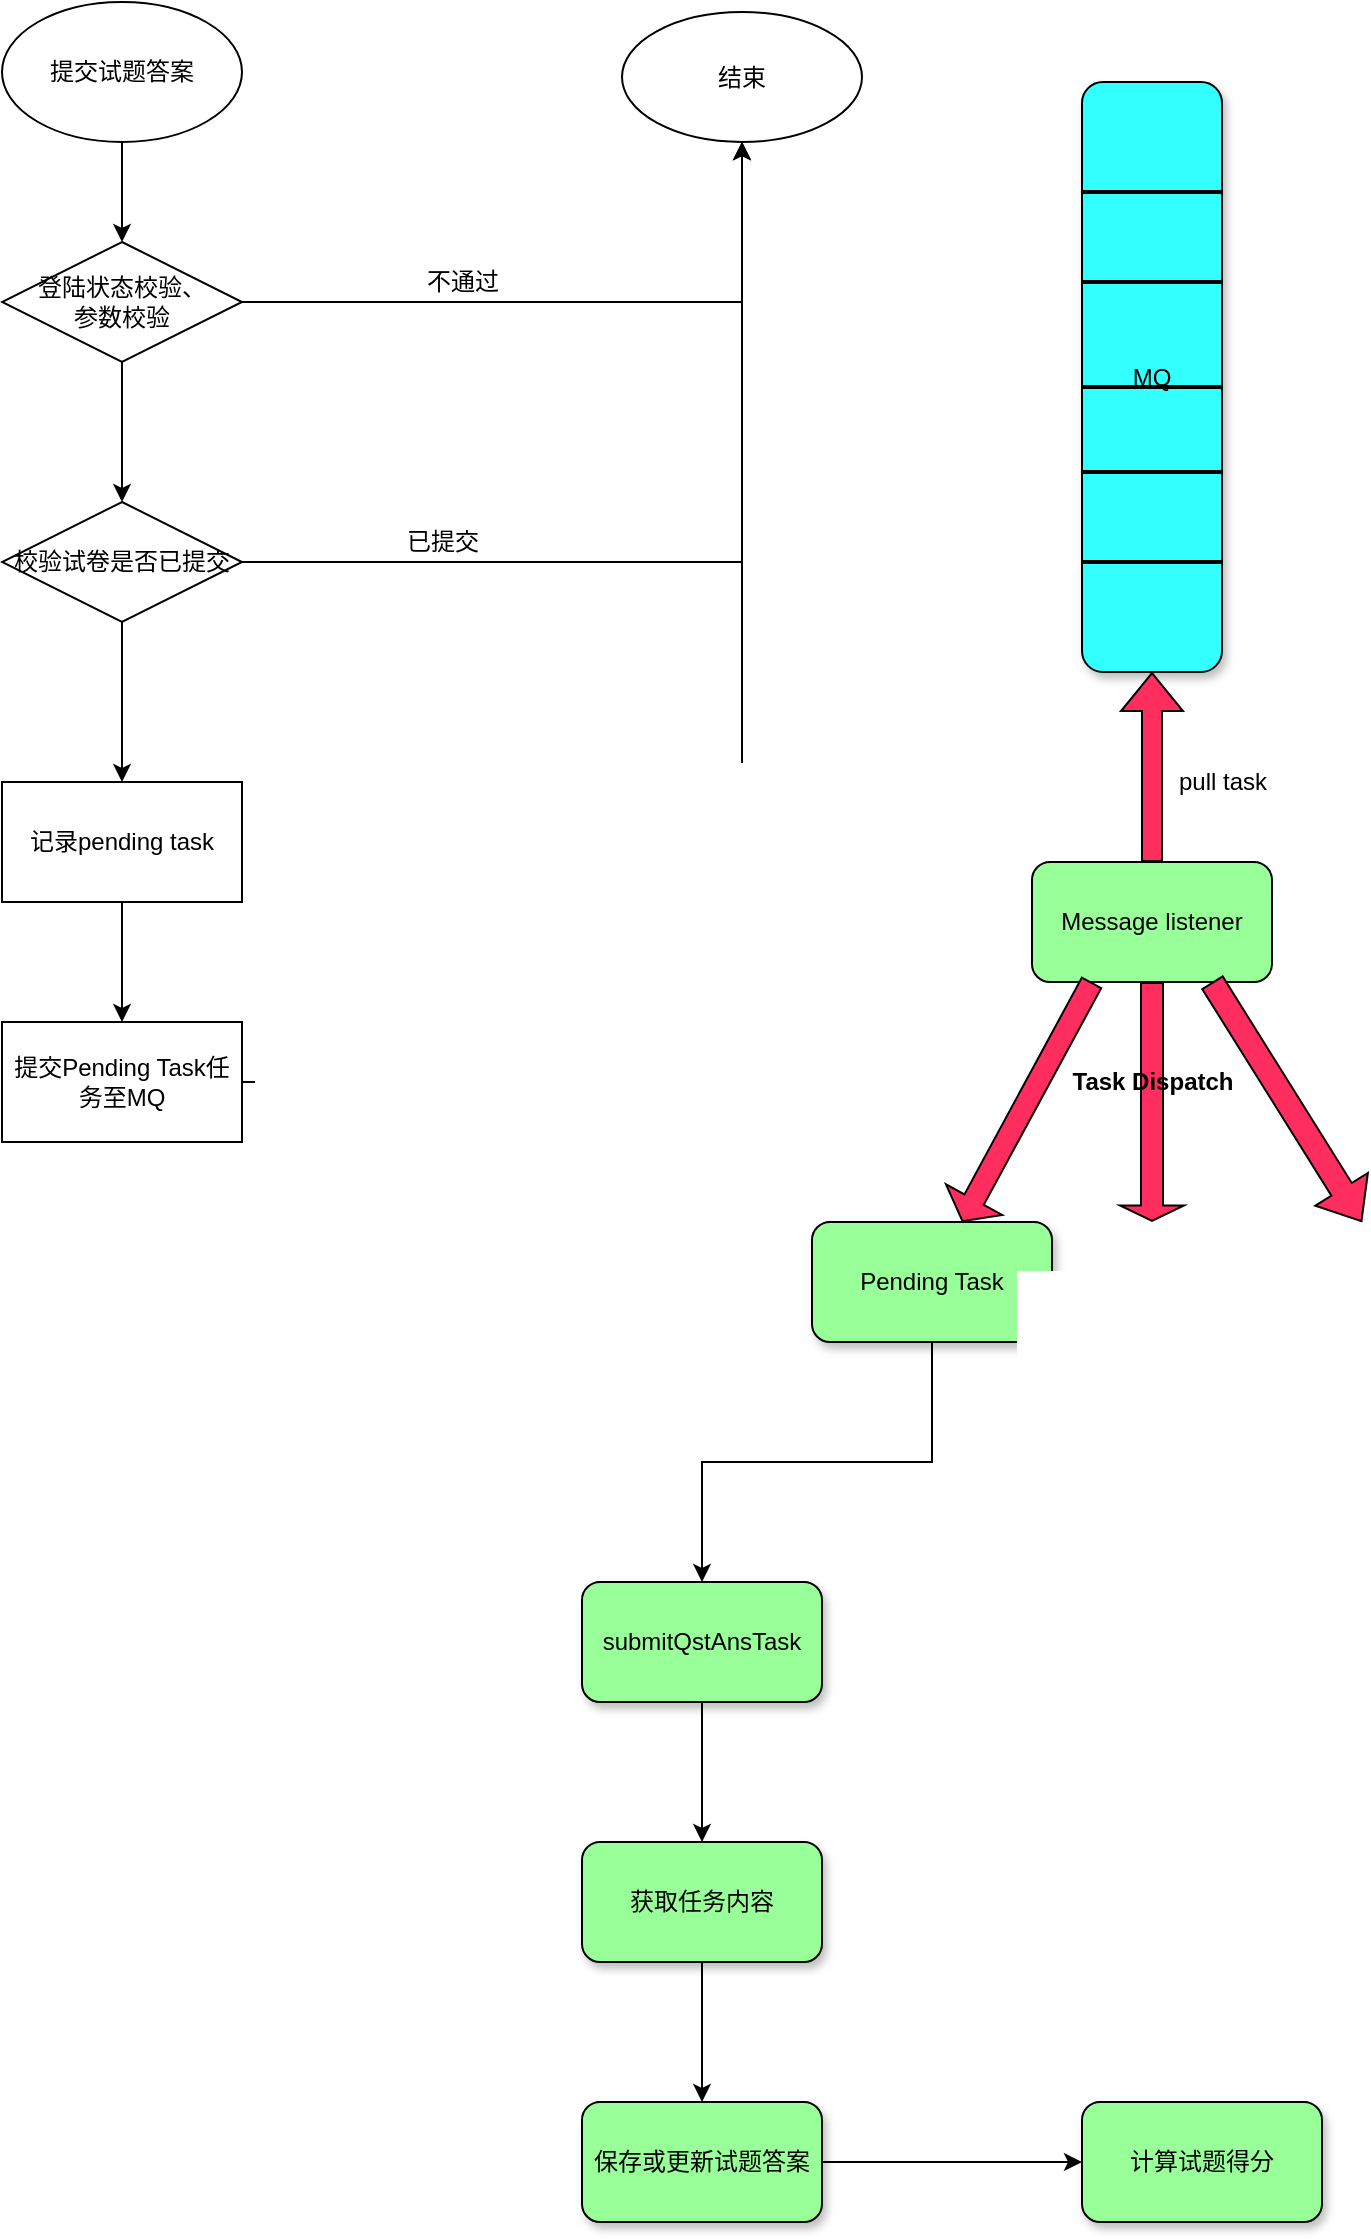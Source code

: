 <mxfile version="20.2.2" type="github">
  <diagram name="Page-1" id="13e1069c-82ec-6db2-03f1-153e76fe0fe0">
    <mxGraphModel dx="1662" dy="762" grid="1" gridSize="10" guides="1" tooltips="1" connect="1" arrows="1" fold="1" page="1" pageScale="1" pageWidth="1100" pageHeight="850" background="none" math="0" shadow="0">
      <root>
        <mxCell id="0" />
        <mxCell id="1" parent="0" />
        <mxCell id="mKk2eRb5SQ4jt9OMgVqi-21" value="" style="edgeStyle=orthogonalEdgeStyle;rounded=0;orthogonalLoop=1;jettySize=auto;html=1;" edge="1" parent="1" source="mKk2eRb5SQ4jt9OMgVqi-19" target="mKk2eRb5SQ4jt9OMgVqi-20">
          <mxGeometry relative="1" as="geometry" />
        </mxCell>
        <mxCell id="mKk2eRb5SQ4jt9OMgVqi-19" value="提交试题答案" style="ellipse;whiteSpace=wrap;html=1;" vertex="1" parent="1">
          <mxGeometry x="200" y="110" width="120" height="70" as="geometry" />
        </mxCell>
        <mxCell id="mKk2eRb5SQ4jt9OMgVqi-23" style="edgeStyle=orthogonalEdgeStyle;rounded=0;orthogonalLoop=1;jettySize=auto;html=1;" edge="1" parent="1" source="mKk2eRb5SQ4jt9OMgVqi-20" target="mKk2eRb5SQ4jt9OMgVqi-22">
          <mxGeometry relative="1" as="geometry" />
        </mxCell>
        <mxCell id="mKk2eRb5SQ4jt9OMgVqi-26" value="" style="edgeStyle=orthogonalEdgeStyle;rounded=0;orthogonalLoop=1;jettySize=auto;html=1;" edge="1" parent="1" source="mKk2eRb5SQ4jt9OMgVqi-20" target="mKk2eRb5SQ4jt9OMgVqi-25">
          <mxGeometry relative="1" as="geometry" />
        </mxCell>
        <mxCell id="mKk2eRb5SQ4jt9OMgVqi-20" value="登陆状态校验、&lt;br&gt;参数校验" style="rhombus;whiteSpace=wrap;html=1;" vertex="1" parent="1">
          <mxGeometry x="200" y="230" width="120" height="60" as="geometry" />
        </mxCell>
        <mxCell id="mKk2eRb5SQ4jt9OMgVqi-22" value="结束" style="ellipse;whiteSpace=wrap;html=1;" vertex="1" parent="1">
          <mxGeometry x="510" y="115" width="120" height="65" as="geometry" />
        </mxCell>
        <mxCell id="mKk2eRb5SQ4jt9OMgVqi-24" value="不通过" style="text;html=1;align=center;verticalAlign=middle;resizable=0;points=[];autosize=1;strokeColor=none;fillColor=none;" vertex="1" parent="1">
          <mxGeometry x="400" y="235" width="60" height="30" as="geometry" />
        </mxCell>
        <mxCell id="mKk2eRb5SQ4jt9OMgVqi-27" style="edgeStyle=orthogonalEdgeStyle;rounded=0;orthogonalLoop=1;jettySize=auto;html=1;" edge="1" parent="1" source="mKk2eRb5SQ4jt9OMgVqi-25" target="mKk2eRb5SQ4jt9OMgVqi-22">
          <mxGeometry relative="1" as="geometry" />
        </mxCell>
        <mxCell id="mKk2eRb5SQ4jt9OMgVqi-30" value="" style="edgeStyle=orthogonalEdgeStyle;rounded=0;orthogonalLoop=1;jettySize=auto;html=1;" edge="1" parent="1" source="mKk2eRb5SQ4jt9OMgVqi-25" target="mKk2eRb5SQ4jt9OMgVqi-29">
          <mxGeometry relative="1" as="geometry" />
        </mxCell>
        <mxCell id="mKk2eRb5SQ4jt9OMgVqi-25" value="校验试卷是否已提交" style="rhombus;whiteSpace=wrap;html=1;" vertex="1" parent="1">
          <mxGeometry x="200" y="360" width="120" height="60" as="geometry" />
        </mxCell>
        <mxCell id="mKk2eRb5SQ4jt9OMgVqi-28" value="已提交" style="text;html=1;align=center;verticalAlign=middle;resizable=0;points=[];autosize=1;strokeColor=none;fillColor=none;" vertex="1" parent="1">
          <mxGeometry x="390" y="365" width="60" height="30" as="geometry" />
        </mxCell>
        <mxCell id="mKk2eRb5SQ4jt9OMgVqi-32" value="" style="edgeStyle=orthogonalEdgeStyle;rounded=0;orthogonalLoop=1;jettySize=auto;html=1;" edge="1" parent="1" source="mKk2eRb5SQ4jt9OMgVqi-29" target="mKk2eRb5SQ4jt9OMgVqi-31">
          <mxGeometry relative="1" as="geometry" />
        </mxCell>
        <mxCell id="mKk2eRb5SQ4jt9OMgVqi-29" value="记录pending task" style="whiteSpace=wrap;html=1;" vertex="1" parent="1">
          <mxGeometry x="200" y="500" width="120" height="60" as="geometry" />
        </mxCell>
        <mxCell id="mKk2eRb5SQ4jt9OMgVqi-33" style="edgeStyle=orthogonalEdgeStyle;rounded=0;orthogonalLoop=1;jettySize=auto;html=1;entryX=0.5;entryY=1;entryDx=0;entryDy=0;" edge="1" parent="1" source="mKk2eRb5SQ4jt9OMgVqi-31" target="mKk2eRb5SQ4jt9OMgVqi-22">
          <mxGeometry relative="1" as="geometry" />
        </mxCell>
        <mxCell id="mKk2eRb5SQ4jt9OMgVqi-31" value="提交Pending Task任务至MQ" style="whiteSpace=wrap;html=1;" vertex="1" parent="1">
          <mxGeometry x="200" y="620" width="120" height="60" as="geometry" />
        </mxCell>
        <mxCell id="mKk2eRb5SQ4jt9OMgVqi-34" value="MQ" style="rounded=1;whiteSpace=wrap;html=1;shadow=1;fillColor=#33FFFF;" vertex="1" parent="1">
          <mxGeometry x="740" y="150" width="70" height="295" as="geometry" />
        </mxCell>
        <mxCell id="mKk2eRb5SQ4jt9OMgVqi-35" value="" style="line;strokeWidth=2;html=1;" vertex="1" parent="1">
          <mxGeometry x="740" y="200" width="70" height="10" as="geometry" />
        </mxCell>
        <mxCell id="mKk2eRb5SQ4jt9OMgVqi-36" value="" style="line;strokeWidth=2;html=1;" vertex="1" parent="1">
          <mxGeometry x="740" y="245" width="70" height="10" as="geometry" />
        </mxCell>
        <mxCell id="mKk2eRb5SQ4jt9OMgVqi-37" value="" style="line;strokeWidth=2;html=1;" vertex="1" parent="1">
          <mxGeometry x="740" y="340" width="70" height="10" as="geometry" />
        </mxCell>
        <mxCell id="mKk2eRb5SQ4jt9OMgVqi-38" value="" style="line;strokeWidth=2;html=1;" vertex="1" parent="1">
          <mxGeometry x="740" y="385" width="70" height="10" as="geometry" />
        </mxCell>
        <mxCell id="mKk2eRb5SQ4jt9OMgVqi-39" value="" style="line;strokeWidth=2;html=1;" vertex="1" parent="1">
          <mxGeometry x="740" y="300" width="70" height="5" as="geometry" />
        </mxCell>
        <mxCell id="mKk2eRb5SQ4jt9OMgVqi-40" value="Message listener" style="rounded=1;whiteSpace=wrap;html=1;fillColor=#99FF99;" vertex="1" parent="1">
          <mxGeometry x="715" y="540" width="120" height="60" as="geometry" />
        </mxCell>
        <mxCell id="mKk2eRb5SQ4jt9OMgVqi-43" value="" style="shape=flexArrow;endArrow=classic;html=1;rounded=0;entryX=0.5;entryY=1;entryDx=0;entryDy=0;exitX=0.5;exitY=0;exitDx=0;exitDy=0;fillColor=#FF2E5F;" edge="1" parent="1" source="mKk2eRb5SQ4jt9OMgVqi-40" target="mKk2eRb5SQ4jt9OMgVqi-34">
          <mxGeometry width="50" height="50" relative="1" as="geometry">
            <mxPoint x="750" y="570" as="sourcePoint" />
            <mxPoint x="800" y="520" as="targetPoint" />
          </mxGeometry>
        </mxCell>
        <mxCell id="mKk2eRb5SQ4jt9OMgVqi-44" value="pull task" style="text;html=1;align=center;verticalAlign=middle;resizable=0;points=[];autosize=1;strokeColor=none;fillColor=none;" vertex="1" parent="1">
          <mxGeometry x="775" y="485" width="70" height="30" as="geometry" />
        </mxCell>
        <mxCell id="mKk2eRb5SQ4jt9OMgVqi-45" value="" style="shape=flexArrow;endArrow=classic;html=1;rounded=0;fillColor=#FF2E5F;exitX=0.25;exitY=1;exitDx=0;exitDy=0;width=11;endSize=3.74;" edge="1" parent="1" source="mKk2eRb5SQ4jt9OMgVqi-40">
          <mxGeometry width="50" height="50" relative="1" as="geometry">
            <mxPoint x="680" y="730" as="sourcePoint" />
            <mxPoint x="680" y="720" as="targetPoint" />
          </mxGeometry>
        </mxCell>
        <mxCell id="mKk2eRb5SQ4jt9OMgVqi-46" value="" style="shape=flexArrow;endArrow=classic;html=1;rounded=0;fillColor=#FF2E5F;exitX=0.5;exitY=1;exitDx=0;exitDy=0;width=11;endSize=2.26;" edge="1" parent="1" source="mKk2eRb5SQ4jt9OMgVqi-40">
          <mxGeometry width="50" height="50" relative="1" as="geometry">
            <mxPoint x="755" y="610" as="sourcePoint" />
            <mxPoint x="775" y="720" as="targetPoint" />
          </mxGeometry>
        </mxCell>
        <mxCell id="mKk2eRb5SQ4jt9OMgVqi-48" value="" style="shape=flexArrow;endArrow=classic;html=1;rounded=0;fillColor=#FF2E5F;exitX=0.75;exitY=1;exitDx=0;exitDy=0;width=12;endSize=5.92;endWidth=18;" edge="1" parent="1" source="mKk2eRb5SQ4jt9OMgVqi-40">
          <mxGeometry width="50" height="50" relative="1" as="geometry">
            <mxPoint x="785" y="610" as="sourcePoint" />
            <mxPoint x="880" y="720" as="targetPoint" />
          </mxGeometry>
        </mxCell>
        <mxCell id="mKk2eRb5SQ4jt9OMgVqi-49" value="&lt;b&gt;Task Dispatch&lt;/b&gt;" style="text;html=1;align=center;verticalAlign=middle;resizable=0;points=[];autosize=1;strokeColor=none;fillColor=none;" vertex="1" parent="1">
          <mxGeometry x="725" y="635" width="100" height="30" as="geometry" />
        </mxCell>
        <mxCell id="mKk2eRb5SQ4jt9OMgVqi-52" value="" style="edgeStyle=orthogonalEdgeStyle;rounded=0;orthogonalLoop=1;jettySize=auto;html=1;fillColor=#FF2E5F;" edge="1" parent="1" source="mKk2eRb5SQ4jt9OMgVqi-50" target="mKk2eRb5SQ4jt9OMgVqi-51">
          <mxGeometry relative="1" as="geometry" />
        </mxCell>
        <mxCell id="mKk2eRb5SQ4jt9OMgVqi-50" value="Pending Task" style="rounded=1;whiteSpace=wrap;html=1;shadow=1;fillColor=#99FF99;" vertex="1" parent="1">
          <mxGeometry x="605" y="720" width="120" height="60" as="geometry" />
        </mxCell>
        <mxCell id="mKk2eRb5SQ4jt9OMgVqi-54" value="" style="edgeStyle=orthogonalEdgeStyle;rounded=0;orthogonalLoop=1;jettySize=auto;html=1;fillColor=#FF2E5F;" edge="1" parent="1" source="mKk2eRb5SQ4jt9OMgVqi-51" target="mKk2eRb5SQ4jt9OMgVqi-53">
          <mxGeometry relative="1" as="geometry" />
        </mxCell>
        <mxCell id="mKk2eRb5SQ4jt9OMgVqi-51" value="submitQstAnsTask" style="whiteSpace=wrap;html=1;fillColor=#99FF99;rounded=1;shadow=1;" vertex="1" parent="1">
          <mxGeometry x="490" y="900" width="120" height="60" as="geometry" />
        </mxCell>
        <mxCell id="mKk2eRb5SQ4jt9OMgVqi-56" value="" style="edgeStyle=orthogonalEdgeStyle;rounded=0;orthogonalLoop=1;jettySize=auto;html=1;fillColor=#FF2E5F;" edge="1" parent="1" source="mKk2eRb5SQ4jt9OMgVqi-53" target="mKk2eRb5SQ4jt9OMgVqi-55">
          <mxGeometry relative="1" as="geometry" />
        </mxCell>
        <mxCell id="mKk2eRb5SQ4jt9OMgVqi-53" value="获取任务内容" style="whiteSpace=wrap;html=1;fillColor=#99FF99;rounded=1;shadow=1;" vertex="1" parent="1">
          <mxGeometry x="490" y="1030" width="120" height="60" as="geometry" />
        </mxCell>
        <mxCell id="mKk2eRb5SQ4jt9OMgVqi-58" value="" style="edgeStyle=orthogonalEdgeStyle;rounded=0;orthogonalLoop=1;jettySize=auto;html=1;fillColor=#FF2E5F;" edge="1" parent="1" source="mKk2eRb5SQ4jt9OMgVqi-55" target="mKk2eRb5SQ4jt9OMgVqi-57">
          <mxGeometry relative="1" as="geometry" />
        </mxCell>
        <mxCell id="mKk2eRb5SQ4jt9OMgVqi-55" value="保存或更新试题答案" style="whiteSpace=wrap;html=1;fillColor=#99FF99;rounded=1;shadow=1;" vertex="1" parent="1">
          <mxGeometry x="490" y="1160" width="120" height="60" as="geometry" />
        </mxCell>
        <mxCell id="mKk2eRb5SQ4jt9OMgVqi-57" value="计算试题得分" style="whiteSpace=wrap;html=1;fillColor=#99FF99;rounded=1;shadow=1;" vertex="1" parent="1">
          <mxGeometry x="740" y="1160" width="120" height="60" as="geometry" />
        </mxCell>
      </root>
    </mxGraphModel>
  </diagram>
</mxfile>
